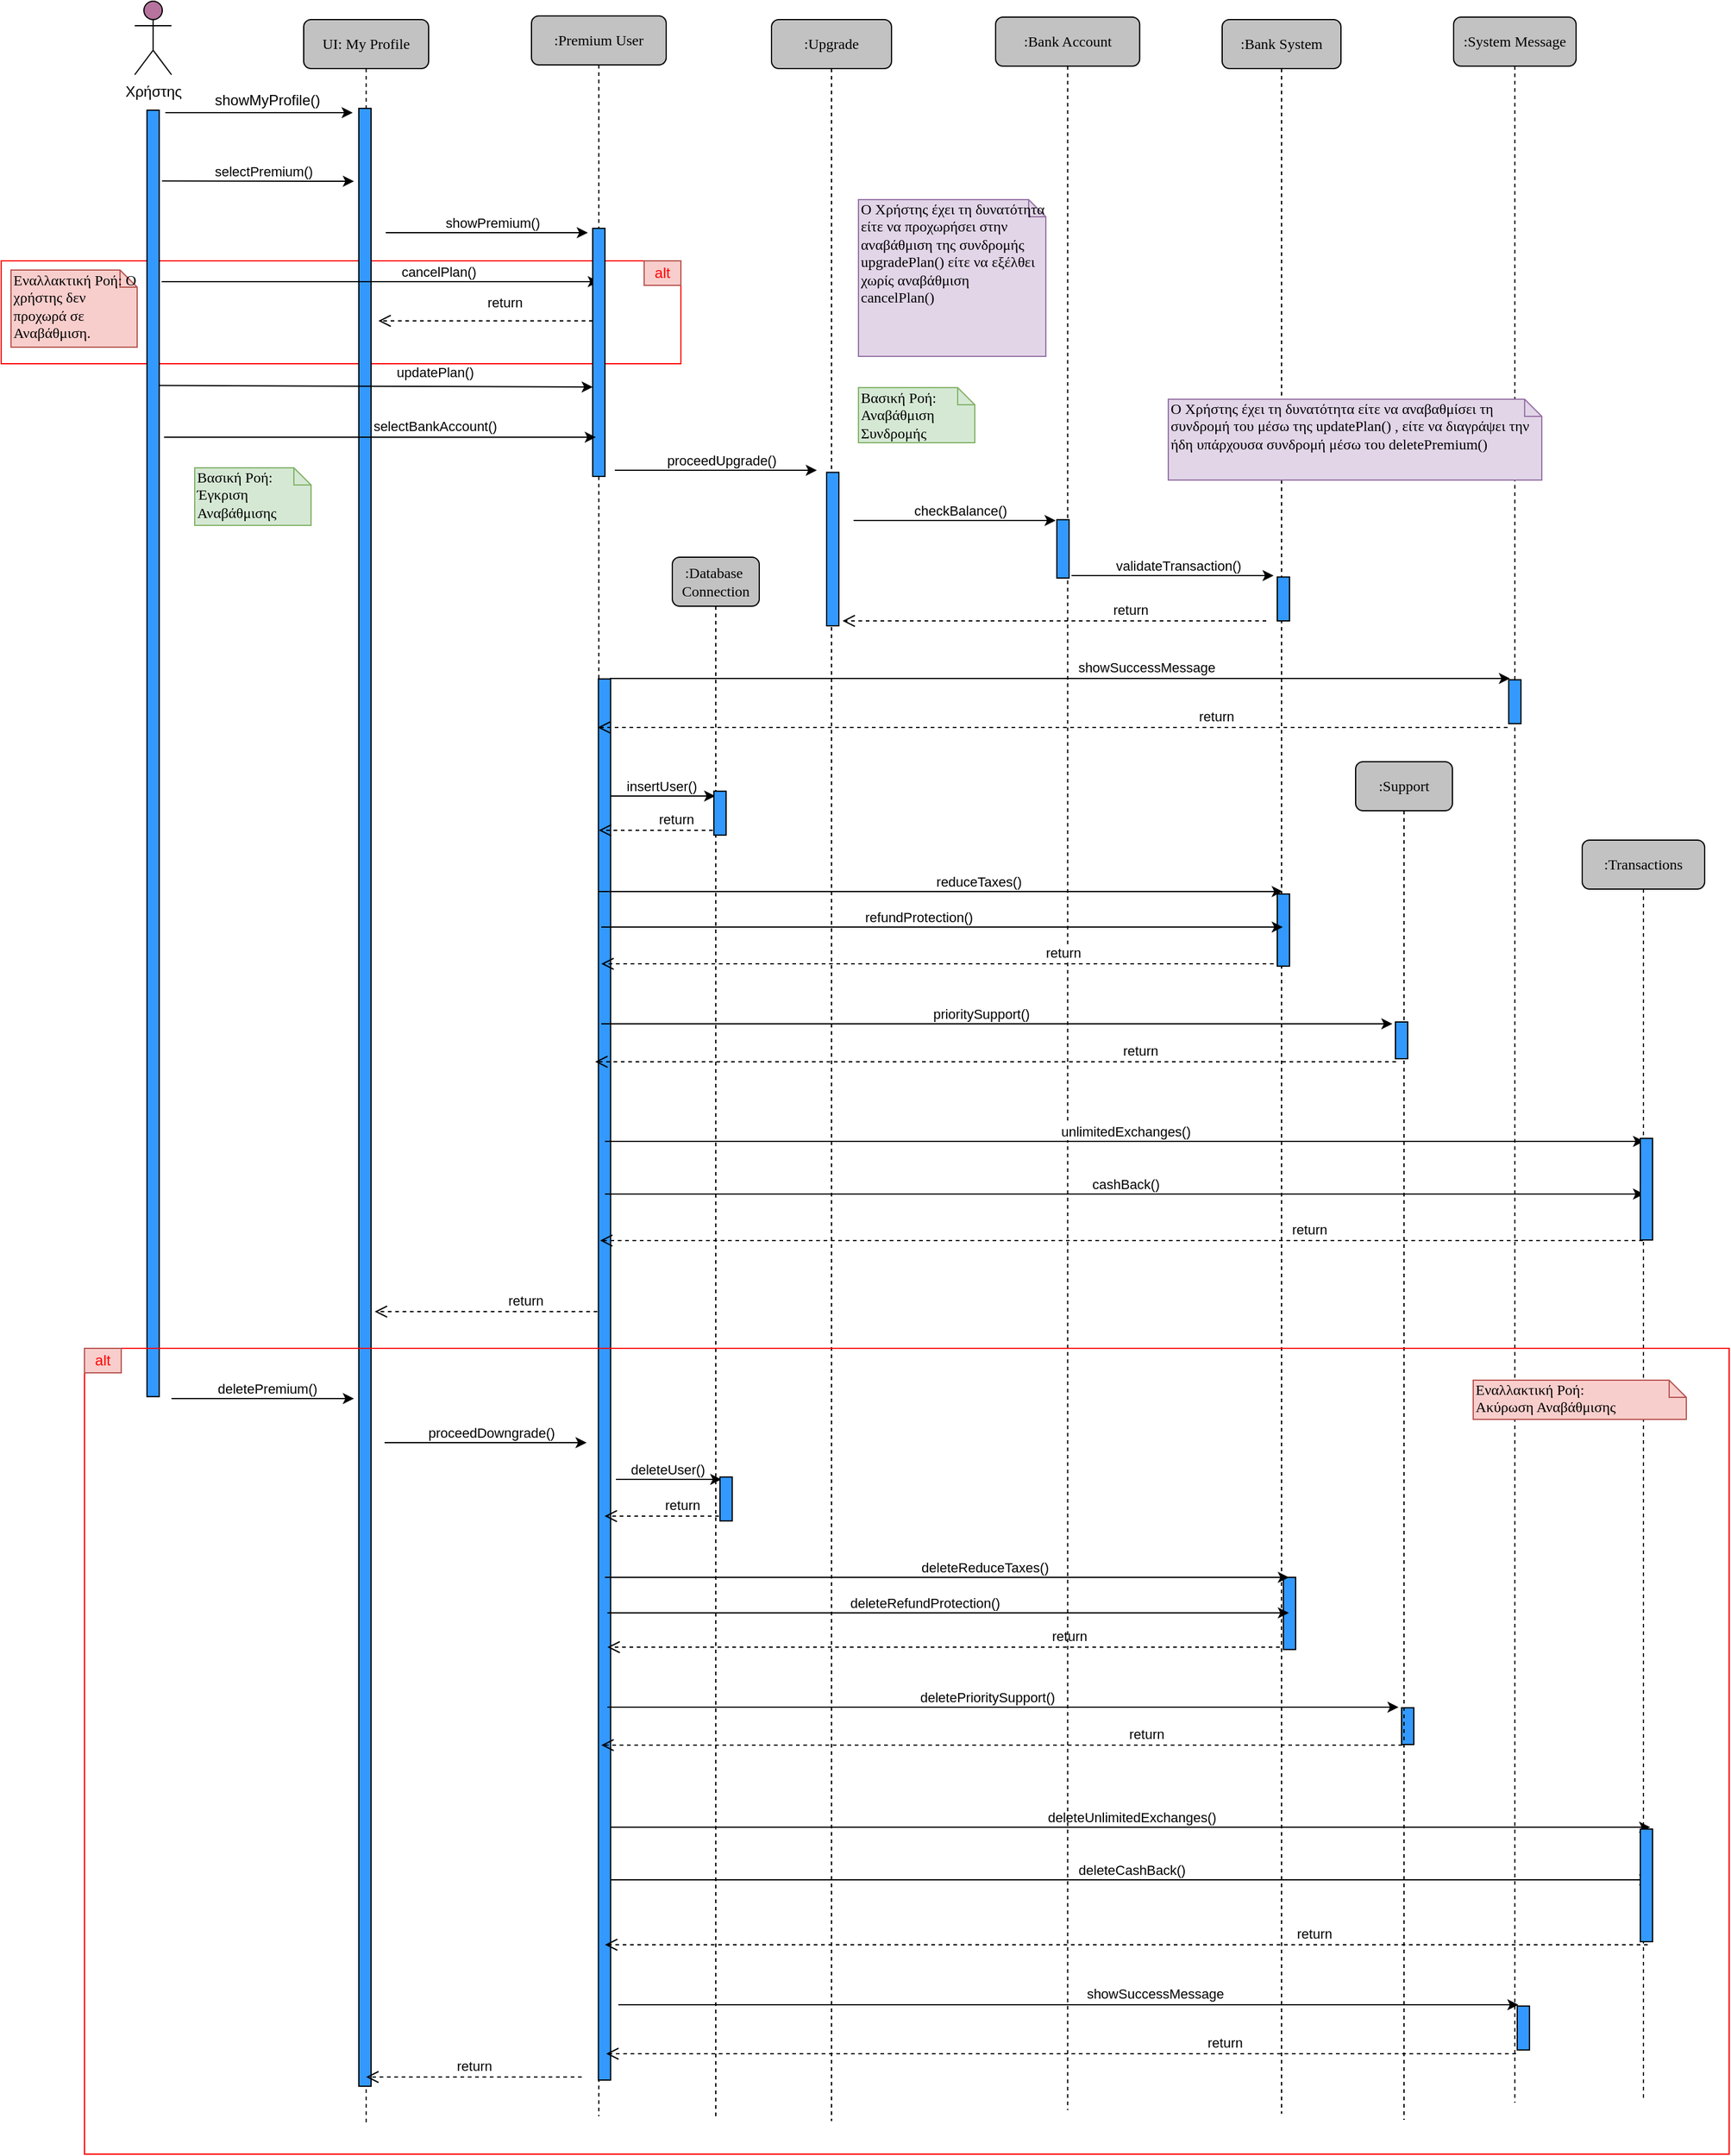 <mxfile version="19.0.0" type="device"><diagram name="Page-1" id="13e1069c-82ec-6db2-03f1-153e76fe0fe0"><mxGraphModel dx="2446" dy="1775" grid="0" gridSize="10" guides="1" tooltips="1" connect="1" arrows="1" fold="1" page="0" pageScale="1" pageWidth="1100" pageHeight="850" background="none" math="0" shadow="0"><root><mxCell id="0"/><mxCell id="1" parent="0"/><mxCell id="7baba1c4bc27f4b0-2" value="UI: My Profile" style="shape=umlLifeline;perimeter=lifelinePerimeter;whiteSpace=wrap;html=1;container=1;collapsible=0;recursiveResize=0;outlineConnect=0;rounded=1;shadow=0;comic=0;labelBackgroundColor=none;strokeWidth=1;fontFamily=Verdana;fontSize=12;align=center;fillColor=#C2C2C2;" parent="1" vertex="1"><mxGeometry x="240" y="84" width="102" height="1718" as="geometry"/></mxCell><mxCell id="hT_IrYYbOMH93Zz2z3tq-102" value="" style="rounded=0;whiteSpace=wrap;html=1;fillColor=none;shadow=0;strokeColor=#FF0000;" parent="7baba1c4bc27f4b0-2" vertex="1"><mxGeometry x="-247" y="197" width="555" height="84" as="geometry"/></mxCell><mxCell id="cndtYYi9K0bDURjj1MZt-8" value="" style="rounded=0;whiteSpace=wrap;html=1;rotation=90;fillColor=#3399FF;" parent="7baba1c4bc27f4b0-2" vertex="1"><mxGeometry x="-757.52" y="875.03" width="1615.06" height="10" as="geometry"/></mxCell><mxCell id="hT_IrYYbOMH93Zz2z3tq-45" value="" style="endArrow=classic;html=1;rounded=0;" parent="7baba1c4bc27f4b0-2" edge="1"><mxGeometry width="50" height="50" relative="1" as="geometry"><mxPoint x="-116" y="214" as="sourcePoint"/><mxPoint x="241" y="214" as="targetPoint"/></mxGeometry></mxCell><mxCell id="hT_IrYYbOMH93Zz2z3tq-46" value="cancelPlan()" style="edgeLabel;html=1;align=center;verticalAlign=middle;resizable=0;points=[];" parent="hT_IrYYbOMH93Zz2z3tq-45" vertex="1" connectable="0"><mxGeometry x="0.135" y="3" relative="1" as="geometry"><mxPoint x="23" y="-5" as="offset"/></mxGeometry></mxCell><mxCell id="hT_IrYYbOMH93Zz2z3tq-103" value="&lt;font color=&quot;#ff0000&quot;&gt;alt&lt;/font&gt;" style="rounded=0;whiteSpace=wrap;html=1;shadow=0;fillColor=#f8cecc;strokeColor=#b85450;" parent="7baba1c4bc27f4b0-2" vertex="1"><mxGeometry x="278" y="197" width="30" height="20" as="geometry"/></mxCell><mxCell id="7baba1c4bc27f4b0-3" value=":Premium User" style="shape=umlLifeline;perimeter=lifelinePerimeter;whiteSpace=wrap;html=1;container=1;collapsible=0;recursiveResize=0;outlineConnect=0;rounded=1;shadow=0;comic=0;labelBackgroundColor=none;strokeWidth=1;fontFamily=Verdana;fontSize=12;align=center;fillColor=#C2C2C2;" parent="1" vertex="1"><mxGeometry x="426" y="81" width="110" height="1715" as="geometry"/></mxCell><mxCell id="hT_IrYYbOMH93Zz2z3tq-25" value="" style="endArrow=classic;html=1;rounded=0;" parent="7baba1c4bc27f4b0-3" target="hT_IrYYbOMH93Zz2z3tq-24" edge="1"><mxGeometry width="50" height="50" relative="1" as="geometry"><mxPoint x="64" y="637" as="sourcePoint"/><mxPoint x="143" y="637" as="targetPoint"/></mxGeometry></mxCell><mxCell id="hT_IrYYbOMH93Zz2z3tq-26" value="insertUser()" style="edgeLabel;html=1;align=center;verticalAlign=middle;resizable=0;points=[];" parent="hT_IrYYbOMH93Zz2z3tq-25" vertex="1" connectable="0"><mxGeometry x="0.135" y="3" relative="1" as="geometry"><mxPoint x="-7" y="-5" as="offset"/></mxGeometry></mxCell><mxCell id="hT_IrYYbOMH93Zz2z3tq-48" value="" style="rounded=0;whiteSpace=wrap;html=1;rotation=90;fillColor=#3399FF;" parent="7baba1c4bc27f4b0-3" vertex="1"><mxGeometry x="-46.28" y="269.73" width="202.55" height="10" as="geometry"/></mxCell><mxCell id="hT_IrYYbOMH93Zz2z3tq-50" value="" style="rounded=0;whiteSpace=wrap;html=1;rotation=90;fillColor=#3399FF;" parent="7baba1c4bc27f4b0-3" vertex="1"><mxGeometry x="-512.42" y="1108.43" width="1144.13" height="10" as="geometry"/></mxCell><mxCell id="hT_IrYYbOMH93Zz2z3tq-65" value="return" style="html=1;verticalAlign=bottom;endArrow=open;dashed=1;endSize=8;rounded=0;" parent="7baba1c4bc27f4b0-3" edge="1"><mxGeometry x="-0.359" relative="1" as="geometry"><mxPoint x="911.5" y="1575.0" as="sourcePoint"/><mxPoint x="60" y="1575.0" as="targetPoint"/><mxPoint as="offset"/></mxGeometry></mxCell><mxCell id="hT_IrYYbOMH93Zz2z3tq-63" value="" style="endArrow=classic;html=1;rounded=0;" parent="7baba1c4bc27f4b0-3" edge="1"><mxGeometry width="50" height="50" relative="1" as="geometry"><mxPoint x="69" y="1195.0" as="sourcePoint"/><mxPoint x="155" y="1195.0" as="targetPoint"/></mxGeometry></mxCell><mxCell id="hT_IrYYbOMH93Zz2z3tq-64" value="deleteUser()" style="edgeLabel;html=1;align=center;verticalAlign=middle;resizable=0;points=[];" parent="hT_IrYYbOMH93Zz2z3tq-63" vertex="1" connectable="0"><mxGeometry x="0.135" y="3" relative="1" as="geometry"><mxPoint x="-7" y="-5" as="offset"/></mxGeometry></mxCell><mxCell id="hT_IrYYbOMH93Zz2z3tq-66" value="return" style="html=1;verticalAlign=bottom;endArrow=open;dashed=1;endSize=8;rounded=0;" parent="7baba1c4bc27f4b0-3" edge="1"><mxGeometry x="-0.359" relative="1" as="geometry"><mxPoint x="617" y="1332.0" as="sourcePoint"/><mxPoint x="62" y="1332.0" as="targetPoint"/><mxPoint as="offset"/></mxGeometry></mxCell><mxCell id="hT_IrYYbOMH93Zz2z3tq-67" value="" style="endArrow=classic;html=1;rounded=0;" parent="7baba1c4bc27f4b0-3" edge="1"><mxGeometry width="50" height="50" relative="1" as="geometry"><mxPoint x="62" y="1381.0" as="sourcePoint"/><mxPoint x="708" y="1381.0" as="targetPoint"/></mxGeometry></mxCell><mxCell id="hT_IrYYbOMH93Zz2z3tq-68" value="deletePrioritySupport()" style="edgeLabel;html=1;align=center;verticalAlign=middle;resizable=0;points=[];" parent="hT_IrYYbOMH93Zz2z3tq-67" vertex="1" connectable="0"><mxGeometry x="0.135" y="3" relative="1" as="geometry"><mxPoint x="-57" y="-5" as="offset"/></mxGeometry></mxCell><mxCell id="hT_IrYYbOMH93Zz2z3tq-69" value="return" style="html=1;verticalAlign=bottom;endArrow=open;dashed=1;endSize=8;rounded=0;" parent="7baba1c4bc27f4b0-3" edge="1"><mxGeometry x="-0.359" relative="1" as="geometry"><mxPoint x="711.0" y="1412.0" as="sourcePoint"/><mxPoint x="57" y="1412.0" as="targetPoint"/><mxPoint as="offset"/></mxGeometry></mxCell><mxCell id="hT_IrYYbOMH93Zz2z3tq-70" value="" style="rounded=0;whiteSpace=wrap;html=1;rotation=90;fillColor=#3399FF;" parent="7baba1c4bc27f4b0-3" vertex="1"><mxGeometry x="589.54" y="1299.46" width="58.91" height="10" as="geometry"/></mxCell><mxCell id="hT_IrYYbOMH93Zz2z3tq-71" value="" style="endArrow=classic;html=1;rounded=0;" parent="7baba1c4bc27f4b0-3" edge="1"><mxGeometry width="50" height="50" relative="1" as="geometry"><mxPoint x="65" y="1479.0" as="sourcePoint"/><mxPoint x="913.5" y="1479.0" as="targetPoint"/><Array as="points"><mxPoint x="122" y="1479.0"/></Array></mxGeometry></mxCell><mxCell id="hT_IrYYbOMH93Zz2z3tq-72" value="deleteUnlimitedExchanges()" style="edgeLabel;html=1;align=center;verticalAlign=middle;resizable=0;points=[];" parent="hT_IrYYbOMH93Zz2z3tq-71" vertex="1" connectable="0"><mxGeometry x="0.135" y="3" relative="1" as="geometry"><mxPoint x="-57" y="-5" as="offset"/></mxGeometry></mxCell><mxCell id="hT_IrYYbOMH93Zz2z3tq-73" value="" style="endArrow=classic;html=1;rounded=0;" parent="7baba1c4bc27f4b0-3" edge="1"><mxGeometry width="50" height="50" relative="1" as="geometry"><mxPoint x="65" y="1522.0" as="sourcePoint"/><mxPoint x="913.5" y="1522.0" as="targetPoint"/></mxGeometry></mxCell><mxCell id="hT_IrYYbOMH93Zz2z3tq-74" value="deleteCashBack()" style="edgeLabel;html=1;align=center;verticalAlign=middle;resizable=0;points=[];" parent="hT_IrYYbOMH93Zz2z3tq-73" vertex="1" connectable="0"><mxGeometry x="0.135" y="3" relative="1" as="geometry"><mxPoint x="-57" y="-5" as="offset"/></mxGeometry></mxCell><mxCell id="hT_IrYYbOMH93Zz2z3tq-79" value="return" style="html=1;verticalAlign=bottom;endArrow=open;dashed=1;endSize=8;rounded=0;" parent="7baba1c4bc27f4b0-3" edge="1"><mxGeometry x="-0.359" relative="1" as="geometry"><mxPoint x="153" y="1225.0" as="sourcePoint"/><mxPoint x="59.682" y="1225.0" as="targetPoint"/><mxPoint as="offset"/></mxGeometry></mxCell><mxCell id="hT_IrYYbOMH93Zz2z3tq-80" value="" style="rounded=0;whiteSpace=wrap;html=1;rotation=90;fillColor=#3399FF;" parent="7baba1c4bc27f4b0-3" vertex="1"><mxGeometry x="141.0" y="1206.0" width="35.82" height="10" as="geometry"/></mxCell><mxCell id="hT_IrYYbOMH93Zz2z3tq-81" value="" style="endArrow=classic;html=1;rounded=0;" parent="7baba1c4bc27f4b0-3" edge="1"><mxGeometry width="50" height="50" relative="1" as="geometry"><mxPoint x="60" y="1275.0" as="sourcePoint"/><mxPoint x="618.5" y="1275.0" as="targetPoint"/></mxGeometry></mxCell><mxCell id="hT_IrYYbOMH93Zz2z3tq-82" value="deleteReduceTaxes()" style="edgeLabel;html=1;align=center;verticalAlign=middle;resizable=0;points=[];" parent="hT_IrYYbOMH93Zz2z3tq-81" vertex="1" connectable="0"><mxGeometry x="0.135" y="3" relative="1" as="geometry"><mxPoint x="-7" y="-5" as="offset"/></mxGeometry></mxCell><mxCell id="hT_IrYYbOMH93Zz2z3tq-83" value="" style="rounded=0;whiteSpace=wrap;html=1;rotation=90;fillColor=#3399FF;" parent="7baba1c4bc27f4b0-3" vertex="1"><mxGeometry x="700.5" y="1391.5" width="30" height="10" as="geometry"/></mxCell><mxCell id="hT_IrYYbOMH93Zz2z3tq-84" value="" style="endArrow=classic;html=1;rounded=0;" parent="7baba1c4bc27f4b0-3" edge="1"><mxGeometry width="50" height="50" relative="1" as="geometry"><mxPoint x="62" y="1304.0" as="sourcePoint"/><mxPoint x="618.5" y="1304.0" as="targetPoint"/></mxGeometry></mxCell><mxCell id="hT_IrYYbOMH93Zz2z3tq-85" value="deleteRefundProtection()" style="edgeLabel;html=1;align=center;verticalAlign=middle;resizable=0;points=[];" parent="hT_IrYYbOMH93Zz2z3tq-84" vertex="1" connectable="0"><mxGeometry x="0.135" y="3" relative="1" as="geometry"><mxPoint x="-57" y="-5" as="offset"/></mxGeometry></mxCell><mxCell id="hT_IrYYbOMH93Zz2z3tq-93" value="return" style="html=1;verticalAlign=bottom;endArrow=open;dashed=1;endSize=8;rounded=0;" parent="7baba1c4bc27f4b0-3" target="7baba1c4bc27f4b0-2" edge="1"><mxGeometry relative="1" as="geometry"><mxPoint x="41" y="1683" as="sourcePoint"/><mxPoint x="-29" y="1683" as="targetPoint"/></mxGeometry></mxCell><mxCell id="cndtYYi9K0bDURjj1MZt-1" value="Χρήστης" style="shape=umlActor;verticalLabelPosition=bottom;verticalAlign=top;html=1;outlineConnect=0;fillColor=#B5739D;" parent="1" vertex="1"><mxGeometry x="102.03" y="69" width="30" height="60" as="geometry"/></mxCell><mxCell id="cndtYYi9K0bDURjj1MZt-6" value="" style="endArrow=classic;html=1;rounded=0;" parent="1" edge="1"><mxGeometry width="50" height="50" relative="1" as="geometry"><mxPoint x="127" y="160" as="sourcePoint"/><mxPoint x="280" y="160" as="targetPoint"/></mxGeometry></mxCell><mxCell id="cndtYYi9K0bDURjj1MZt-7" value="showMyProfile()" style="text;html=1;align=center;verticalAlign=middle;resizable=0;points=[];autosize=1;strokeColor=none;fillColor=none;" parent="1" vertex="1"><mxGeometry x="162" y="141" width="96" height="18" as="geometry"/></mxCell><mxCell id="cndtYYi9K0bDURjj1MZt-16" value="" style="endArrow=none;html=1;rounded=0;" parent="1" edge="1"><mxGeometry width="50" height="50" relative="1" as="geometry"><mxPoint x="295" y="280" as="sourcePoint"/><mxPoint x="295" y="280" as="targetPoint"/><Array as="points"/></mxGeometry></mxCell><mxCell id="cndtYYi9K0bDURjj1MZt-22" value=":Bank Account" style="shape=umlLifeline;perimeter=lifelinePerimeter;whiteSpace=wrap;html=1;container=1;collapsible=0;recursiveResize=0;outlineConnect=0;rounded=1;shadow=0;comic=0;labelBackgroundColor=none;strokeWidth=1;fontFamily=Verdana;fontSize=12;align=center;fillColor=#C2C2C2;" parent="1" vertex="1"><mxGeometry x="805" y="82" width="117.64" height="1709" as="geometry"/></mxCell><mxCell id="hT_IrYYbOMH93Zz2z3tq-43" value="return" style="html=1;verticalAlign=bottom;endArrow=open;dashed=1;endSize=8;rounded=0;" parent="cndtYYi9K0bDURjj1MZt-22" source="hT_IrYYbOMH93Zz2z3tq-35" edge="1"><mxGeometry x="-0.359" relative="1" as="geometry"><mxPoint x="331" y="999" as="sourcePoint"/><mxPoint x="-323" y="999.0" as="targetPoint"/><mxPoint as="offset"/></mxGeometry></mxCell><mxCell id="hT_IrYYbOMH93Zz2z3tq-52" value="" style="rounded=0;whiteSpace=wrap;html=1;rotation=90;fillColor=#3399FF;" parent="cndtYYi9K0bDURjj1MZt-22" vertex="1"><mxGeometry x="31.18" y="429.18" width="47.64" height="10" as="geometry"/></mxCell><mxCell id="7baba1c4bc27f4b0-7" value=":Bank System" style="shape=umlLifeline;perimeter=lifelinePerimeter;whiteSpace=wrap;html=1;container=1;collapsible=0;recursiveResize=0;outlineConnect=0;rounded=1;shadow=0;comic=0;labelBackgroundColor=none;strokeWidth=1;fontFamily=Verdana;fontSize=12;align=center;fillColor=#C2C2C2;" parent="1" vertex="1"><mxGeometry x="990" y="84" width="97" height="1710" as="geometry"/></mxCell><mxCell id="hT_IrYYbOMH93Zz2z3tq-42" value="return" style="html=1;verticalAlign=bottom;endArrow=open;dashed=1;endSize=8;rounded=0;" parent="7baba1c4bc27f4b0-7" edge="1"><mxGeometry x="-0.359" relative="1" as="geometry"><mxPoint x="48" y="771" as="sourcePoint"/><mxPoint x="-507" y="771.0" as="targetPoint"/><mxPoint as="offset"/></mxGeometry></mxCell><mxCell id="hT_IrYYbOMH93Zz2z3tq-31" value="" style="endArrow=classic;html=1;rounded=0;" parent="7baba1c4bc27f4b0-7" edge="1"><mxGeometry width="50" height="50" relative="1" as="geometry"><mxPoint x="-507" y="820" as="sourcePoint"/><mxPoint x="139" y="820" as="targetPoint"/></mxGeometry></mxCell><mxCell id="hT_IrYYbOMH93Zz2z3tq-32" value="prioritySupport()" style="edgeLabel;html=1;align=center;verticalAlign=middle;resizable=0;points=[];" parent="hT_IrYYbOMH93Zz2z3tq-31" vertex="1" connectable="0"><mxGeometry x="0.135" y="3" relative="1" as="geometry"><mxPoint x="-57" y="-5" as="offset"/></mxGeometry></mxCell><mxCell id="hT_IrYYbOMH93Zz2z3tq-41" value="return" style="html=1;verticalAlign=bottom;endArrow=open;dashed=1;endSize=8;rounded=0;" parent="7baba1c4bc27f4b0-7" edge="1"><mxGeometry x="-0.359" relative="1" as="geometry"><mxPoint x="142" y="851" as="sourcePoint"/><mxPoint x="-512" y="851.0" as="targetPoint"/><mxPoint as="offset"/></mxGeometry></mxCell><mxCell id="hT_IrYYbOMH93Zz2z3tq-53" value="" style="rounded=0;whiteSpace=wrap;html=1;rotation=90;fillColor=#3399FF;" parent="7baba1c4bc27f4b0-7" vertex="1"><mxGeometry x="32.09" y="468.09" width="35.82" height="10" as="geometry"/></mxCell><mxCell id="hT_IrYYbOMH93Zz2z3tq-57" value="" style="rounded=0;whiteSpace=wrap;html=1;rotation=90;fillColor=#3399FF;" parent="7baba1c4bc27f4b0-7" vertex="1"><mxGeometry x="20.54" y="738.46" width="58.91" height="10" as="geometry"/></mxCell><mxCell id="cndtYYi9K0bDURjj1MZt-69" value=":System Message" style="shape=umlLifeline;perimeter=lifelinePerimeter;whiteSpace=wrap;html=1;container=1;collapsible=0;recursiveResize=0;outlineConnect=0;rounded=1;shadow=0;comic=0;labelBackgroundColor=none;strokeWidth=1;fontFamily=Verdana;fontSize=12;align=center;fillColor=#C2C2C2;" parent="1" vertex="1"><mxGeometry x="1179" y="82" width="100" height="1703" as="geometry"/></mxCell><mxCell id="hT_IrYYbOMH93Zz2z3tq-36" value="" style="endArrow=classic;html=1;rounded=0;" parent="cndtYYi9K0bDURjj1MZt-69" edge="1"><mxGeometry width="50" height="50" relative="1" as="geometry"><mxPoint x="-693" y="918.0" as="sourcePoint"/><mxPoint x="155.5" y="918" as="targetPoint"/><Array as="points"><mxPoint x="-636" y="918"/></Array></mxGeometry></mxCell><mxCell id="hT_IrYYbOMH93Zz2z3tq-37" value="unlimitedExchanges()" style="edgeLabel;html=1;align=center;verticalAlign=middle;resizable=0;points=[];" parent="hT_IrYYbOMH93Zz2z3tq-36" vertex="1" connectable="0"><mxGeometry x="0.135" y="3" relative="1" as="geometry"><mxPoint x="-57" y="-5" as="offset"/></mxGeometry></mxCell><mxCell id="hT_IrYYbOMH93Zz2z3tq-39" value="" style="endArrow=classic;html=1;rounded=0;" parent="cndtYYi9K0bDURjj1MZt-69" edge="1"><mxGeometry width="50" height="50" relative="1" as="geometry"><mxPoint x="-693" y="961.0" as="sourcePoint"/><mxPoint x="155.5" y="961.0" as="targetPoint"/></mxGeometry></mxCell><mxCell id="hT_IrYYbOMH93Zz2z3tq-40" value="cashBack()" style="edgeLabel;html=1;align=center;verticalAlign=middle;resizable=0;points=[];" parent="hT_IrYYbOMH93Zz2z3tq-39" vertex="1" connectable="0"><mxGeometry x="0.135" y="3" relative="1" as="geometry"><mxPoint x="-57" y="-5" as="offset"/></mxGeometry></mxCell><mxCell id="hT_IrYYbOMH93Zz2z3tq-54" value="" style="rounded=0;whiteSpace=wrap;html=1;rotation=90;fillColor=#3399FF;" parent="cndtYYi9K0bDURjj1MZt-69" vertex="1"><mxGeometry x="32.09" y="554.0" width="35.82" height="10" as="geometry"/></mxCell><mxCell id="cndtYYi9K0bDURjj1MZt-137" value="" style="rounded=0;whiteSpace=wrap;html=1;rotation=90;fillColor=#3399FF;" parent="1" vertex="1"><mxGeometry x="-408.18" y="678.19" width="1050.44" height="10" as="geometry"/></mxCell><mxCell id="hT_IrYYbOMH93Zz2z3tq-1" value="" style="endArrow=classic;html=1;rounded=0;exitX=0.055;exitY=-0.225;exitDx=0;exitDy=0;exitPerimeter=0;" parent="1" edge="1" source="cndtYYi9K0bDURjj1MZt-137"><mxGeometry width="50" height="50" relative="1" as="geometry"><mxPoint x="132.03" y="216" as="sourcePoint"/><mxPoint x="281" y="216" as="targetPoint"/></mxGeometry></mxCell><mxCell id="hT_IrYYbOMH93Zz2z3tq-2" value="selectPremium()" style="edgeLabel;html=1;align=center;verticalAlign=middle;resizable=0;points=[];" parent="hT_IrYYbOMH93Zz2z3tq-1" vertex="1" connectable="0"><mxGeometry x="0.135" y="3" relative="1" as="geometry"><mxPoint x="-7" y="-5" as="offset"/></mxGeometry></mxCell><mxCell id="hT_IrYYbOMH93Zz2z3tq-5" value="" style="endArrow=classic;html=1;rounded=0;" parent="1" edge="1"><mxGeometry width="50" height="50" relative="1" as="geometry"><mxPoint x="307" y="258" as="sourcePoint"/><mxPoint x="472" y="258" as="targetPoint"/></mxGeometry></mxCell><mxCell id="hT_IrYYbOMH93Zz2z3tq-6" value="showPremium()" style="edgeLabel;html=1;align=center;verticalAlign=middle;resizable=0;points=[];" parent="hT_IrYYbOMH93Zz2z3tq-5" vertex="1" connectable="0"><mxGeometry x="0.135" y="3" relative="1" as="geometry"><mxPoint x="-7" y="-5" as="offset"/></mxGeometry></mxCell><mxCell id="hT_IrYYbOMH93Zz2z3tq-9" value=":Upgrade" style="shape=umlLifeline;perimeter=lifelinePerimeter;whiteSpace=wrap;html=1;container=1;collapsible=0;recursiveResize=0;outlineConnect=0;rounded=1;shadow=0;comic=0;labelBackgroundColor=none;strokeWidth=1;fontFamily=Verdana;fontSize=12;align=center;fillColor=#C2C2C2;" parent="1" vertex="1"><mxGeometry x="622" y="84" width="98" height="1716" as="geometry"/></mxCell><mxCell id="hT_IrYYbOMH93Zz2z3tq-49" value="" style="rounded=0;whiteSpace=wrap;html=1;rotation=90;fillColor=#3399FF;" parent="hT_IrYYbOMH93Zz2z3tq-9" vertex="1"><mxGeometry x="-12.64" y="427.36" width="125.28" height="10" as="geometry"/></mxCell><mxCell id="hT_IrYYbOMH93Zz2z3tq-12" value="" style="endArrow=classic;html=1;rounded=0;" parent="1" edge="1"><mxGeometry width="50" height="50" relative="1" as="geometry"><mxPoint x="126" y="425" as="sourcePoint"/><mxPoint x="478.5" y="425" as="targetPoint"/></mxGeometry></mxCell><mxCell id="hT_IrYYbOMH93Zz2z3tq-13" value="selectBankAccount()" style="edgeLabel;html=1;align=center;verticalAlign=middle;resizable=0;points=[];" parent="hT_IrYYbOMH93Zz2z3tq-12" vertex="1" connectable="0"><mxGeometry x="0.135" y="3" relative="1" as="geometry"><mxPoint x="21" y="-6" as="offset"/></mxGeometry></mxCell><mxCell id="hT_IrYYbOMH93Zz2z3tq-14" value="" style="endArrow=classic;html=1;rounded=0;" parent="1" edge="1"><mxGeometry width="50" height="50" relative="1" as="geometry"><mxPoint x="494" y="452" as="sourcePoint"/><mxPoint x="659" y="452" as="targetPoint"/></mxGeometry></mxCell><mxCell id="hT_IrYYbOMH93Zz2z3tq-15" value="proceedUpgrade()" style="edgeLabel;html=1;align=center;verticalAlign=middle;resizable=0;points=[];" parent="hT_IrYYbOMH93Zz2z3tq-14" vertex="1" connectable="0"><mxGeometry x="0.135" y="3" relative="1" as="geometry"><mxPoint x="-7" y="-5" as="offset"/></mxGeometry></mxCell><mxCell id="hT_IrYYbOMH93Zz2z3tq-16" value="" style="endArrow=classic;html=1;rounded=0;" parent="1" edge="1"><mxGeometry width="50" height="50" relative="1" as="geometry"><mxPoint x="689" y="493" as="sourcePoint"/><mxPoint x="854" y="493" as="targetPoint"/></mxGeometry></mxCell><mxCell id="hT_IrYYbOMH93Zz2z3tq-17" value="checkBalance()" style="edgeLabel;html=1;align=center;verticalAlign=middle;resizable=0;points=[];" parent="hT_IrYYbOMH93Zz2z3tq-16" vertex="1" connectable="0"><mxGeometry x="0.135" y="3" relative="1" as="geometry"><mxPoint x="-7" y="-5" as="offset"/></mxGeometry></mxCell><mxCell id="hT_IrYYbOMH93Zz2z3tq-18" value="" style="endArrow=classic;html=1;rounded=0;" parent="1" edge="1"><mxGeometry width="50" height="50" relative="1" as="geometry"><mxPoint x="867" y="538" as="sourcePoint"/><mxPoint x="1032" y="538" as="targetPoint"/></mxGeometry></mxCell><mxCell id="hT_IrYYbOMH93Zz2z3tq-19" value="validateTransaction()" style="edgeLabel;html=1;align=center;verticalAlign=middle;resizable=0;points=[];" parent="hT_IrYYbOMH93Zz2z3tq-18" vertex="1" connectable="0"><mxGeometry x="0.135" y="3" relative="1" as="geometry"><mxPoint x="-7" y="-5" as="offset"/></mxGeometry></mxCell><mxCell id="hT_IrYYbOMH93Zz2z3tq-20" value="return" style="html=1;verticalAlign=bottom;endArrow=open;dashed=1;endSize=8;rounded=0;" parent="1" edge="1"><mxGeometry x="-0.359" relative="1" as="geometry"><mxPoint x="1026" y="575" as="sourcePoint"/><mxPoint x="680" y="575" as="targetPoint"/><mxPoint as="offset"/></mxGeometry></mxCell><mxCell id="hT_IrYYbOMH93Zz2z3tq-21" value="" style="endArrow=classic;html=1;rounded=0;" parent="1" edge="1"><mxGeometry width="50" height="50" relative="1" as="geometry"><mxPoint x="490" y="622" as="sourcePoint"/><mxPoint x="1225" y="622" as="targetPoint"/></mxGeometry></mxCell><mxCell id="hT_IrYYbOMH93Zz2z3tq-22" value="showSuccessMessage" style="edgeLabel;html=1;align=center;verticalAlign=middle;resizable=0;points=[];" parent="hT_IrYYbOMH93Zz2z3tq-21" vertex="1" connectable="0"><mxGeometry x="0.135" y="3" relative="1" as="geometry"><mxPoint x="21" y="-6" as="offset"/></mxGeometry></mxCell><mxCell id="hT_IrYYbOMH93Zz2z3tq-23" value="return" style="html=1;verticalAlign=bottom;endArrow=open;dashed=1;endSize=8;rounded=0;" parent="1" edge="1"><mxGeometry x="-0.359" relative="1" as="geometry"><mxPoint x="1223" y="662" as="sourcePoint"/><mxPoint x="480.071" y="662" as="targetPoint"/><mxPoint as="offset"/></mxGeometry></mxCell><mxCell id="hT_IrYYbOMH93Zz2z3tq-24" value=":Database&amp;nbsp;&lt;br&gt;Connection" style="shape=umlLifeline;perimeter=lifelinePerimeter;whiteSpace=wrap;html=1;container=1;collapsible=0;recursiveResize=0;outlineConnect=0;rounded=1;shadow=0;comic=0;labelBackgroundColor=none;strokeWidth=1;fontFamily=Verdana;fontSize=12;align=center;fillColor=#C2C2C2;" parent="1" vertex="1"><mxGeometry x="541" y="523" width="71" height="1274" as="geometry"/></mxCell><mxCell id="hT_IrYYbOMH93Zz2z3tq-27" value="return" style="html=1;verticalAlign=bottom;endArrow=open;dashed=1;endSize=8;rounded=0;" parent="hT_IrYYbOMH93Zz2z3tq-24" target="7baba1c4bc27f4b0-3" edge="1"><mxGeometry x="-0.359" relative="1" as="geometry"><mxPoint x="33" y="223" as="sourcePoint"/><mxPoint x="-49" y="223" as="targetPoint"/><mxPoint as="offset"/></mxGeometry></mxCell><mxCell id="hT_IrYYbOMH93Zz2z3tq-55" value="" style="rounded=0;whiteSpace=wrap;html=1;rotation=90;fillColor=#3399FF;" parent="hT_IrYYbOMH93Zz2z3tq-24" vertex="1"><mxGeometry x="21.0" y="204.0" width="35.82" height="10" as="geometry"/></mxCell><mxCell id="hT_IrYYbOMH93Zz2z3tq-28" value="" style="endArrow=classic;html=1;rounded=0;" parent="1" edge="1"><mxGeometry width="50" height="50" relative="1" as="geometry"><mxPoint x="481" y="796" as="sourcePoint"/><mxPoint x="1039.5" y="796.0" as="targetPoint"/></mxGeometry></mxCell><mxCell id="hT_IrYYbOMH93Zz2z3tq-29" value="reduceTaxes()" style="edgeLabel;html=1;align=center;verticalAlign=middle;resizable=0;points=[];" parent="hT_IrYYbOMH93Zz2z3tq-28" vertex="1" connectable="0"><mxGeometry x="0.135" y="3" relative="1" as="geometry"><mxPoint x="-7" y="-5" as="offset"/></mxGeometry></mxCell><mxCell id="hT_IrYYbOMH93Zz2z3tq-30" value=":Support" style="shape=umlLifeline;perimeter=lifelinePerimeter;whiteSpace=wrap;html=1;container=1;collapsible=0;recursiveResize=0;outlineConnect=0;rounded=1;shadow=0;comic=0;labelBackgroundColor=none;strokeWidth=1;fontFamily=Verdana;fontSize=12;align=center;fillColor=#C2C2C2;" parent="1" vertex="1"><mxGeometry x="1099" y="690" width="79" height="1109" as="geometry"/></mxCell><mxCell id="hT_IrYYbOMH93Zz2z3tq-59" value="" style="rounded=0;whiteSpace=wrap;html=1;rotation=90;fillColor=#3399FF;" parent="hT_IrYYbOMH93Zz2z3tq-30" vertex="1"><mxGeometry x="22.5" y="222.5" width="30" height="10" as="geometry"/></mxCell><mxCell id="hT_IrYYbOMH93Zz2z3tq-33" value="" style="endArrow=classic;html=1;rounded=0;" parent="1" edge="1"><mxGeometry width="50" height="50" relative="1" as="geometry"><mxPoint x="483" y="825" as="sourcePoint"/><mxPoint x="1039.5" y="825.0" as="targetPoint"/></mxGeometry></mxCell><mxCell id="hT_IrYYbOMH93Zz2z3tq-34" value="refundProtection()" style="edgeLabel;html=1;align=center;verticalAlign=middle;resizable=0;points=[];" parent="hT_IrYYbOMH93Zz2z3tq-33" vertex="1" connectable="0"><mxGeometry x="0.135" y="3" relative="1" as="geometry"><mxPoint x="-57" y="-5" as="offset"/></mxGeometry></mxCell><mxCell id="hT_IrYYbOMH93Zz2z3tq-35" value=":Transactions" style="shape=umlLifeline;perimeter=lifelinePerimeter;whiteSpace=wrap;html=1;container=1;collapsible=0;recursiveResize=0;outlineConnect=0;rounded=1;shadow=0;comic=0;labelBackgroundColor=none;strokeWidth=1;fontFamily=Verdana;fontSize=12;align=center;fillColor=#C2C2C2;" parent="1" vertex="1"><mxGeometry x="1284" y="754" width="100" height="1027" as="geometry"/></mxCell><mxCell id="hT_IrYYbOMH93Zz2z3tq-58" value="" style="rounded=0;whiteSpace=wrap;html=1;rotation=90;fillColor=#3399FF;" parent="hT_IrYYbOMH93Zz2z3tq-35" vertex="1"><mxGeometry x="10.95" y="280.05" width="83" height="10" as="geometry"/></mxCell><mxCell id="hT_IrYYbOMH93Zz2z3tq-86" value="" style="rounded=0;whiteSpace=wrap;html=1;rotation=90;fillColor=#3399FF;" parent="hT_IrYYbOMH93Zz2z3tq-35" vertex="1"><mxGeometry x="6.47" y="848.53" width="91.95" height="10" as="geometry"/></mxCell><mxCell id="hT_IrYYbOMH93Zz2z3tq-44" value="return" style="html=1;verticalAlign=bottom;endArrow=open;dashed=1;endSize=8;rounded=0;" parent="1" edge="1"><mxGeometry x="-0.359" relative="1" as="geometry"><mxPoint x="479.75" y="1139" as="sourcePoint"/><mxPoint x="298" y="1139" as="targetPoint"/><mxPoint as="offset"/></mxGeometry></mxCell><mxCell id="hT_IrYYbOMH93Zz2z3tq-47" value="return" style="html=1;verticalAlign=bottom;endArrow=open;dashed=1;endSize=8;rounded=0;" parent="1" edge="1"><mxGeometry x="-0.172" y="-6" relative="1" as="geometry"><mxPoint x="476" y="330" as="sourcePoint"/><mxPoint x="301" y="330" as="targetPoint"/><mxPoint as="offset"/></mxGeometry></mxCell><mxCell id="hT_IrYYbOMH93Zz2z3tq-7" value="" style="endArrow=classic;html=1;rounded=0;exitX=0.214;exitY=0.061;exitDx=0;exitDy=0;exitPerimeter=0;" parent="1" edge="1" source="cndtYYi9K0bDURjj1MZt-137"><mxGeometry width="50" height="50" relative="1" as="geometry"><mxPoint x="139" y="384" as="sourcePoint"/><mxPoint x="476" y="384" as="targetPoint"/></mxGeometry></mxCell><mxCell id="hT_IrYYbOMH93Zz2z3tq-8" value="updatePlan()" style="edgeLabel;html=1;align=center;verticalAlign=middle;resizable=0;points=[];" parent="hT_IrYYbOMH93Zz2z3tq-7" vertex="1" connectable="0"><mxGeometry x="0.135" y="3" relative="1" as="geometry"><mxPoint x="24" y="-9" as="offset"/></mxGeometry></mxCell><mxCell id="hT_IrYYbOMH93Zz2z3tq-60" value="" style="endArrow=classic;html=1;rounded=0;" parent="1" edge="1"><mxGeometry width="50" height="50" relative="1" as="geometry"><mxPoint x="132.03" y="1210" as="sourcePoint"/><mxPoint x="281" y="1210" as="targetPoint"/></mxGeometry></mxCell><mxCell id="hT_IrYYbOMH93Zz2z3tq-61" value="deletePremium()" style="edgeLabel;html=1;align=center;verticalAlign=middle;resizable=0;points=[];" parent="hT_IrYYbOMH93Zz2z3tq-60" vertex="1" connectable="0"><mxGeometry x="0.135" y="3" relative="1" as="geometry"><mxPoint x="-7" y="-5" as="offset"/></mxGeometry></mxCell><mxCell id="hT_IrYYbOMH93Zz2z3tq-87" value="" style="endArrow=classic;html=1;rounded=0;" parent="1" edge="1"><mxGeometry width="50" height="50" relative="1" as="geometry"><mxPoint x="306" y="1246" as="sourcePoint"/><mxPoint x="471" y="1246" as="targetPoint"/></mxGeometry></mxCell><mxCell id="hT_IrYYbOMH93Zz2z3tq-88" value="proceedDowngrade()" style="edgeLabel;html=1;align=center;verticalAlign=middle;resizable=0;points=[];" parent="hT_IrYYbOMH93Zz2z3tq-87" vertex="1" connectable="0"><mxGeometry x="0.135" y="3" relative="1" as="geometry"><mxPoint x="-7" y="-5" as="offset"/></mxGeometry></mxCell><mxCell id="hT_IrYYbOMH93Zz2z3tq-89" value="" style="rounded=0;whiteSpace=wrap;html=1;rotation=90;fillColor=#3399FF;" parent="1" vertex="1"><mxGeometry x="1218.02" y="1719" width="35.82" height="10" as="geometry"/></mxCell><mxCell id="hT_IrYYbOMH93Zz2z3tq-90" value="" style="endArrow=classic;html=1;rounded=0;" parent="1" edge="1"><mxGeometry width="50" height="50" relative="1" as="geometry"><mxPoint x="496.93" y="1705.0" as="sourcePoint"/><mxPoint x="1231.93" y="1705.0" as="targetPoint"/></mxGeometry></mxCell><mxCell id="hT_IrYYbOMH93Zz2z3tq-91" value="showSuccessMessage" style="edgeLabel;html=1;align=center;verticalAlign=middle;resizable=0;points=[];" parent="hT_IrYYbOMH93Zz2z3tq-90" vertex="1" connectable="0"><mxGeometry x="0.135" y="3" relative="1" as="geometry"><mxPoint x="21" y="-6" as="offset"/></mxGeometry></mxCell><mxCell id="hT_IrYYbOMH93Zz2z3tq-92" value="return" style="html=1;verticalAlign=bottom;endArrow=open;dashed=1;endSize=8;rounded=0;" parent="1" edge="1"><mxGeometry x="-0.359" relative="1" as="geometry"><mxPoint x="1229.93" y="1745.0" as="sourcePoint"/><mxPoint x="487.001" y="1745.0" as="targetPoint"/><mxPoint as="offset"/></mxGeometry></mxCell><mxCell id="hT_IrYYbOMH93Zz2z3tq-94" value="" style="rounded=0;whiteSpace=wrap;html=1;fillColor=none;shadow=0;strokeColor=#FF0000;" parent="1" vertex="1"><mxGeometry x="61" y="1169" width="1343" height="658" as="geometry"/></mxCell><mxCell id="hT_IrYYbOMH93Zz2z3tq-98" value="Ο Χρήστης έχει τη δυνατότητα είτε να αναβαθμίσει τη συνδρομή του μέσω της updatePlan() , είτε να διαγράψει την ήδη υπάρχουσα συνδρομή μέσω του deletePremium()" style="shape=note;whiteSpace=wrap;html=1;size=14;verticalAlign=top;align=left;spacingTop=-6;rounded=0;shadow=0;comic=0;labelBackgroundColor=none;strokeWidth=1;fontFamily=Verdana;fontSize=12;fillColor=#e1d5e7;strokeColor=#9673a6;" parent="1" vertex="1"><mxGeometry x="946" y="394" width="305" height="66" as="geometry"/></mxCell><mxCell id="hT_IrYYbOMH93Zz2z3tq-99" value="Βασική Ροή: &lt;br&gt;Αναβάθμιση &lt;br&gt;Συνδρομής" style="shape=note;whiteSpace=wrap;html=1;size=14;verticalAlign=top;align=left;spacingTop=-6;rounded=0;shadow=0;comic=0;labelBackgroundColor=none;strokeWidth=1;fontFamily=Verdana;fontSize=12;fillColor=#d5e8d4;strokeColor=#82b366;" parent="1" vertex="1"><mxGeometry x="693" y="384.5" width="95" height="45" as="geometry"/></mxCell><mxCell id="hT_IrYYbOMH93Zz2z3tq-100" value="Εναλλακτική Ροή: &lt;br&gt;Ακύρωση Αναβάθμισης" style="shape=note;whiteSpace=wrap;html=1;size=14;verticalAlign=top;align=left;spacingTop=-6;rounded=0;shadow=0;comic=0;labelBackgroundColor=none;strokeWidth=1;fontFamily=Verdana;fontSize=12;fillColor=#f8cecc;strokeColor=#b85450;" parent="1" vertex="1"><mxGeometry x="1195" y="1195" width="174" height="32" as="geometry"/></mxCell><mxCell id="hT_IrYYbOMH93Zz2z3tq-104" value="Ο Χρήστης έχει τη δυνατότητα είτε να προχωρήσει στην αναβάθμιση της συνδρομής upgradePlan() είτε να εξέλθει χωρίς αναβάθμιση cancelPlan()" style="shape=note;whiteSpace=wrap;html=1;size=14;verticalAlign=top;align=left;spacingTop=-6;rounded=0;shadow=0;comic=0;labelBackgroundColor=none;strokeWidth=1;fontFamily=Verdana;fontSize=12;fillColor=#e1d5e7;strokeColor=#9673a6;" parent="1" vertex="1"><mxGeometry x="693" y="231" width="153" height="128" as="geometry"/></mxCell><mxCell id="vdEvI6b5QjJBi8ufBBDL-1" value="&lt;font color=&quot;#ff0000&quot;&gt;alt&lt;/font&gt;" style="rounded=0;whiteSpace=wrap;html=1;shadow=0;fillColor=#f8cecc;strokeColor=#b85450;" vertex="1" parent="1"><mxGeometry x="61" y="1169" width="30" height="20" as="geometry"/></mxCell><mxCell id="hT_IrYYbOMH93Zz2z3tq-107" value="Βασική Ροή: Έγκριση Αναβάθμισης&amp;nbsp;" style="shape=note;whiteSpace=wrap;html=1;size=14;verticalAlign=top;align=left;spacingTop=-6;rounded=0;shadow=0;comic=0;labelBackgroundColor=none;strokeWidth=1;fontFamily=Verdana;fontSize=12;fillColor=#d5e8d4;strokeColor=#82b366;" parent="1" vertex="1"><mxGeometry x="151" y="450" width="95" height="47" as="geometry"/></mxCell><mxCell id="hT_IrYYbOMH93Zz2z3tq-105" value="Εναλλακτική Ροή: Ο χρήστης δεν προχωρά σε Αναβάθμιση." style="shape=note;whiteSpace=wrap;html=1;size=14;verticalAlign=top;align=left;spacingTop=-6;rounded=0;shadow=0;comic=0;labelBackgroundColor=none;strokeWidth=1;fontFamily=Verdana;fontSize=12;fillColor=#f8cecc;strokeColor=#b85450;" parent="1" vertex="1"><mxGeometry x="1" y="288.5" width="103" height="63" as="geometry"/></mxCell></root></mxGraphModel></diagram></mxfile>